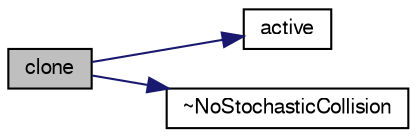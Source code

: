 digraph "clone"
{
  bgcolor="transparent";
  edge [fontname="FreeSans",fontsize="10",labelfontname="FreeSans",labelfontsize="10"];
  node [fontname="FreeSans",fontsize="10",shape=record];
  rankdir="LR";
  Node13 [label="clone",height=0.2,width=0.4,color="black", fillcolor="grey75", style="filled", fontcolor="black"];
  Node13 -> Node14 [color="midnightblue",fontsize="10",style="solid",fontname="FreeSans"];
  Node14 [label="active",height=0.2,width=0.4,color="black",URL="$a24198.html#ad9735e23cb0888fb98e1c5893aecff7e",tooltip="Flag to indicate whether model activates collision model. "];
  Node13 -> Node15 [color="midnightblue",fontsize="10",style="solid",fontname="FreeSans"];
  Node15 [label="~NoStochasticCollision",height=0.2,width=0.4,color="black",URL="$a24198.html#a3ffe2c0389ca56301da973e3aa133f1d",tooltip="Destructor. "];
}
